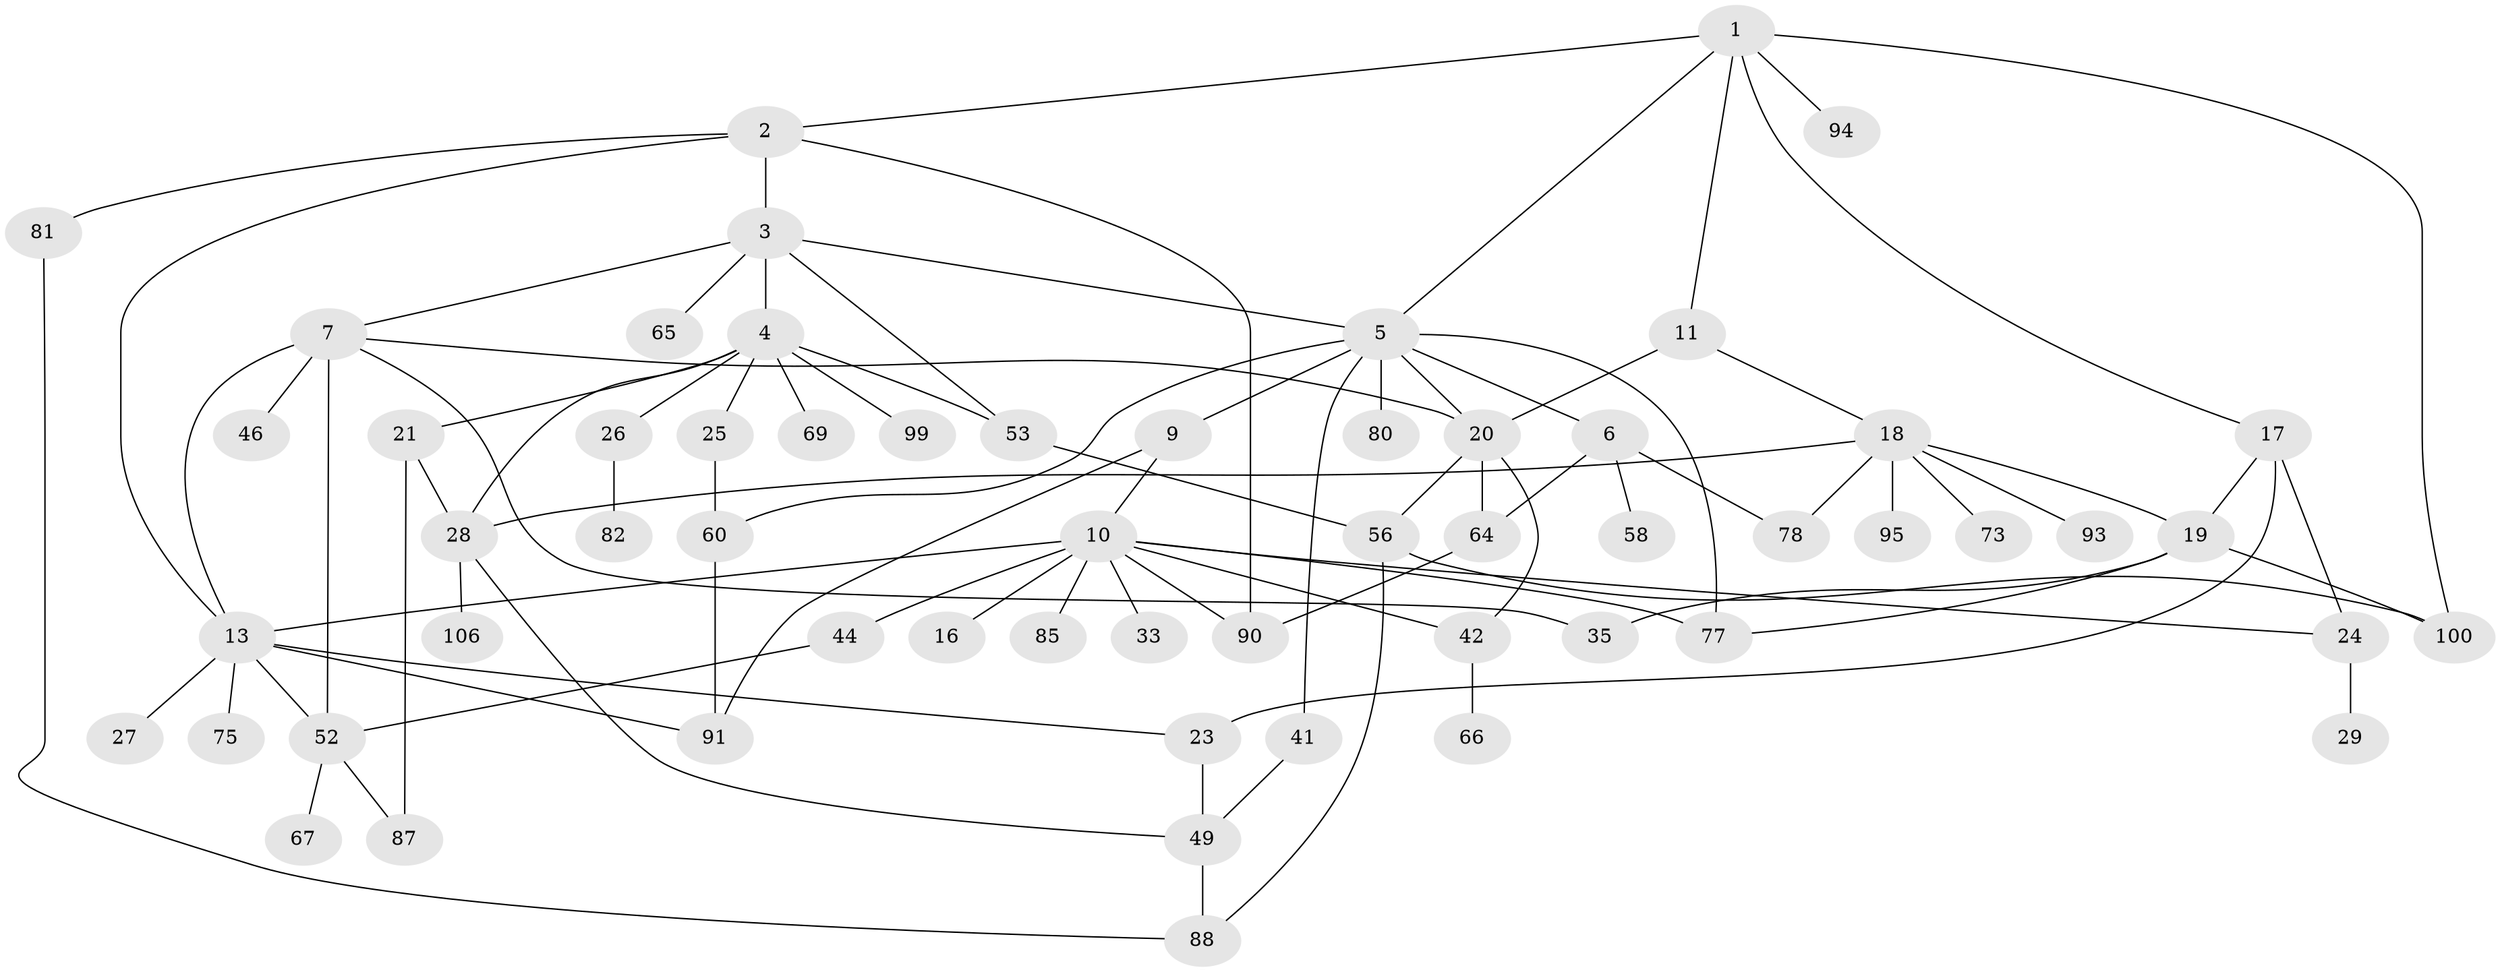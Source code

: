 // original degree distribution, {6: 0.05042016806722689, 7: 0.01680672268907563, 4: 0.1092436974789916, 3: 0.25210084033613445, 9: 0.008403361344537815, 1: 0.2773109243697479, 5: 0.03361344537815126, 2: 0.25210084033613445}
// Generated by graph-tools (version 1.1) at 2025/17/03/04/25 18:17:04]
// undirected, 59 vertices, 90 edges
graph export_dot {
graph [start="1"]
  node [color=gray90,style=filled];
  1;
  2 [super="+110"];
  3;
  4 [super="+50+8"];
  5 [super="+54+68+22"];
  6;
  7 [super="+30"];
  9 [super="+61"];
  10 [super="+39+38+12+36+112"];
  11 [super="+92"];
  13 [super="+63+15+14"];
  16;
  17;
  18 [super="+83+62"];
  19 [super="+86+51"];
  20 [super="+32"];
  21;
  23 [super="+59"];
  24;
  25 [super="+34"];
  26 [super="+55"];
  27;
  28 [super="+45"];
  29;
  33;
  35;
  41;
  42 [super="+47+57"];
  44 [super="+79+97"];
  46;
  49;
  52 [super="+70"];
  53 [super="+89"];
  56 [super="+74"];
  58;
  60 [super="+84"];
  64;
  65;
  66;
  67;
  69;
  73;
  75 [super="+103"];
  77 [super="+101"];
  78 [super="+105"];
  80;
  81;
  82 [super="+102"];
  85;
  87;
  88 [super="+98"];
  90;
  91 [super="+113"];
  93;
  94;
  95 [super="+111"];
  99;
  100 [super="+109"];
  106;
  1 -- 2;
  1 -- 11;
  1 -- 17;
  1 -- 94;
  1 -- 100;
  1 -- 5;
  2 -- 3;
  2 -- 13;
  2 -- 81;
  2 -- 90;
  3 -- 4;
  3 -- 5;
  3 -- 7;
  3 -- 65;
  3 -- 53;
  4 -- 26;
  4 -- 28;
  4 -- 53;
  4 -- 69;
  4 -- 99;
  4 -- 25;
  4 -- 21;
  5 -- 6;
  5 -- 9 [weight=2];
  5 -- 77;
  5 -- 20 [weight=2];
  5 -- 80;
  5 -- 41;
  5 -- 60;
  6 -- 58;
  6 -- 78;
  6 -- 64;
  7 -- 52 [weight=2];
  7 -- 35;
  7 -- 20;
  7 -- 46;
  7 -- 13;
  9 -- 10;
  9 -- 91;
  10 -- 16;
  10 -- 33;
  10 -- 42;
  10 -- 85;
  10 -- 90;
  10 -- 24;
  10 -- 44 [weight=3];
  10 -- 13;
  10 -- 77;
  11 -- 18;
  11 -- 20;
  13 -- 27;
  13 -- 23;
  13 -- 52;
  13 -- 75;
  13 -- 91;
  17 -- 23 [weight=2];
  17 -- 19;
  17 -- 24;
  18 -- 19;
  18 -- 93;
  18 -- 95;
  18 -- 28;
  18 -- 78;
  18 -- 73;
  19 -- 35;
  19 -- 100;
  19 -- 77;
  20 -- 64;
  20 -- 56;
  20 -- 42;
  21 -- 87;
  21 -- 28;
  23 -- 49;
  24 -- 29;
  25 -- 60;
  26 -- 82;
  28 -- 49;
  28 -- 106;
  41 -- 49;
  42 -- 66;
  44 -- 52;
  49 -- 88;
  52 -- 67;
  52 -- 87;
  53 -- 56;
  56 -- 100;
  56 -- 88;
  60 -- 91;
  64 -- 90;
  81 -- 88;
}

